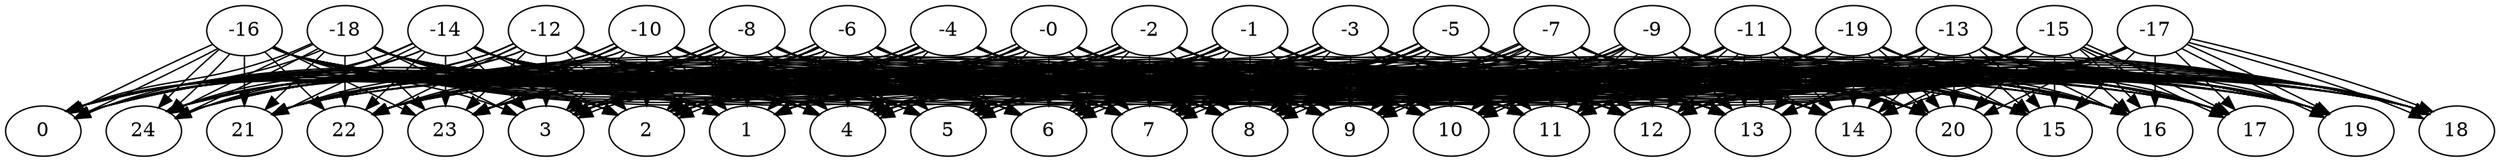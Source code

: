 digraph {
  0-0;
  0-1;
  0-2;
  0-3;
  0-4;
  0-5;
  0-6;
  0-7;
  0-8;
  0-9;
  0-10;
  0-11;
  0-12;
  0-13;
  0-14;
  0-15;
  0-16;
  0-17;
  0-18;
  0-19;
  1-0;
  1-1;
  1-2;
  1-3;
  1-4;
  1-5;
  1-6;
  1-7;
  1-8;
  1-9;
  1-10;
  1-11;
  1-12;
  1-13;
  1-14;
  1-15;
  1-16;
  1-17;
  1-18;
  1-19;
  2-0;
  2-1;
  2-2;
  2-3;
  2-4;
  2-5;
  2-6;
  2-7;
  2-8;
  2-9;
  2-10;
  2-11;
  2-12;
  2-13;
  2-14;
  2-15;
  2-16;
  2-17;
  2-18;
  2-19;
  3-0;
  3-1;
  3-2;
  3-3;
  3-4;
  3-5;
  3-6;
  3-7;
  3-8;
  3-9;
  3-10;
  3-11;
  3-12;
  3-13;
  3-14;
  3-15;
  3-16;
  3-17;
  3-18;
  3-19;
  4-0;
  4-1;
  4-2;
  4-3;
  4-4;
  4-5;
  4-6;
  4-7;
  4-8;
  4-9;
  4-10;
  4-11;
  4-12;
  4-13;
  4-14;
  4-15;
  4-16;
  4-17;
  4-18;
  4-19;
  5-0;
  5-1;
  5-2;
  5-3;
  5-4;
  5-5;
  5-6;
  5-7;
  5-8;
  5-9;
  5-10;
  5-11;
  5-12;
  5-13;
  5-14;
  5-15;
  5-16;
  5-17;
  5-18;
  5-19;
  6-0;
  6-1;
  6-2;
  6-3;
  6-4;
  6-5;
  6-6;
  6-7;
  6-8;
  6-9;
  6-10;
  6-11;
  6-12;
  6-13;
  6-14;
  6-15;
  6-16;
  6-17;
  6-18;
  6-19;
  7-0;
  7-1;
  7-2;
  7-3;
  7-4;
  7-5;
  7-6;
  7-7;
  7-8;
  7-9;
  7-10;
  7-11;
  7-12;
  7-13;
  7-14;
  7-15;
  7-16;
  7-17;
  7-18;
  7-19;
  8-0;
  8-1;
  8-2;
  8-3;
  8-4;
  8-5;
  8-6;
  8-7;
  8-8;
  8-9;
  8-10;
  8-11;
  8-12;
  8-13;
  8-14;
  8-15;
  8-16;
  8-17;
  8-18;
  8-19;
  9-0;
  9-1;
  9-2;
  9-3;
  9-4;
  9-5;
  9-6;
  9-7;
  9-8;
  9-9;
  9-10;
  9-11;
  9-12;
  9-13;
  9-14;
  9-15;
  9-16;
  9-17;
  9-18;
  9-19;
  10-0;
  10-1;
  10-2;
  10-3;
  10-4;
  10-5;
  10-6;
  10-7;
  10-8;
  10-9;
  10-10;
  10-11;
  10-12;
  10-13;
  10-14;
  10-15;
  10-16;
  10-17;
  10-18;
  10-19;
  11-0;
  11-1;
  11-2;
  11-3;
  11-4;
  11-5;
  11-6;
  11-7;
  11-8;
  11-9;
  11-10;
  11-11;
  11-12;
  11-13;
  11-14;
  11-15;
  11-16;
  11-17;
  11-18;
  11-19;
  12-0;
  12-1;
  12-2;
  12-3;
  12-4;
  12-5;
  12-6;
  12-7;
  12-8;
  12-9;
  12-10;
  12-11;
  12-12;
  12-13;
  12-14;
  12-15;
  12-16;
  12-17;
  12-18;
  12-19;
  13-0;
  13-1;
  13-2;
  13-3;
  13-4;
  13-5;
  13-6;
  13-7;
  13-8;
  13-9;
  13-10;
  13-11;
  13-12;
  13-13;
  13-14;
  13-15;
  13-16;
  13-17;
  13-18;
  13-19;
  14-0;
  14-1;
  14-2;
  14-3;
  14-4;
  14-5;
  14-6;
  14-7;
  14-8;
  14-9;
  14-10;
  14-11;
  14-12;
  14-13;
  14-14;
  14-15;
  14-16;
  14-17;
  14-18;
  14-19;
  15-0;
  15-1;
  15-2;
  15-3;
  15-4;
  15-5;
  15-6;
  15-7;
  15-8;
  15-9;
  15-10;
  15-11;
  15-12;
  15-13;
  15-14;
  15-15;
  15-16;
  15-17;
  15-18;
  15-19;
  16-0;
  16-1;
  16-2;
  16-3;
  16-4;
  16-5;
  16-6;
  16-7;
  16-8;
  16-9;
  16-10;
  16-11;
  16-12;
  16-13;
  16-14;
  16-15;
  16-16;
  16-17;
  16-18;
  16-19;
  17-0;
  17-1;
  17-2;
  17-3;
  17-4;
  17-5;
  17-6;
  17-7;
  17-8;
  17-9;
  17-10;
  17-11;
  17-12;
  17-13;
  17-14;
  17-15;
  17-16;
  17-17;
  17-18;
  17-19;
  18-0;
  18-1;
  18-2;
  18-3;
  18-4;
  18-5;
  18-6;
  18-7;
  18-8;
  18-9;
  18-10;
  18-11;
  18-12;
  18-13;
  18-14;
  18-15;
  18-16;
  18-17;
  18-18;
  18-19;
  19-0;
  19-1;
  19-2;
  19-3;
  19-4;
  19-5;
  19-6;
  19-7;
  19-8;
  19-9;
  19-10;
  19-11;
  19-12;
  19-13;
  19-14;
  19-15;
  19-16;
  19-17;
  19-18;
  19-19;
  20-0;
  20-1;
  20-2;
  20-3;
  20-4;
  20-5;
  20-6;
  20-7;
  20-8;
  20-9;
  20-10;
  20-11;
  20-12;
  20-13;
  20-14;
  20-15;
  20-16;
  20-17;
  20-18;
  20-19;
  21-0;
  21-1;
  21-2;
  21-3;
  21-4;
  21-5;
  21-6;
  21-7;
  21-8;
  21-9;
  21-10;
  21-11;
  21-12;
  21-13;
  21-14;
  21-15;
  21-16;
  21-17;
  21-18;
  21-19;
  22-0;
  22-1;
  22-2;
  22-3;
  22-4;
  22-5;
  22-6;
  22-7;
  22-8;
  22-9;
  22-10;
  22-11;
  22-12;
  22-13;
  22-14;
  22-15;
  22-16;
  22-17;
  22-18;
  22-19;
  23-0;
  23-1;
  23-2;
  23-3;
  23-4;
  23-5;
  23-6;
  23-7;
  23-8;
  23-9;
  23-10;
  23-11;
  23-12;
  23-13;
  23-14;
  23-15;
  23-16;
  23-17;
  23-18;
  23-19;
  24-0;
  24-1;
  24-2;
  24-3;
  24-4;
  24-5;
  24-6;
  24-7;
  24-8;
  24-9;
  24-10;
  24-11;
  24-12;
  24-13;
  24-14;
  24-15;
  24-16;
  24-17;
  24-18;
  24-19;
  1-0 -> 0-0;
  0-0 -> 0-1;
  0-1 -> 1-1;
  1-1 -> 2-1;
  2-1 -> 2-0;
  2-0 -> 3-0;
  3-0 -> 4-0;
  4-0 -> 5-0;
  5-0 -> 6-0;
  6-0 -> 7-0;
  7-0 -> 8-0;
  8-0 -> 9-0;
  9-0 -> 10-0;
  10-0 -> 11-0;
  11-0 -> 12-0;
  12-0 -> 13-0;
  13-0 -> 14-0;
  14-0 -> 15-0;
  15-0 -> 16-0;
  16-0 -> 17-0;
  17-0 -> 18-0;
  18-0 -> 19-0;
  19-0 -> 20-0;
  20-0 -> 21-0;
  21-0 -> 22-0;
  22-0 -> 23-0;
  23-0 -> 24-0;
  24-0 -> 24-1;
  24-1 -> 23-1;
  23-1 -> 22-1;
  22-1 -> 21-1;
  21-1 -> 20-1;
  20-1 -> 19-1;
  19-1 -> 18-1;
  18-1 -> 17-1;
  17-1 -> 16-1;
  16-1 -> 15-1;
  15-1 -> 14-1;
  14-1 -> 13-1;
  13-1 -> 12-1;
  12-1 -> 11-1;
  11-1 -> 10-1;
  10-1 -> 9-1;
  9-1 -> 8-1;
  8-1 -> 7-1;
  7-1 -> 6-1;
  6-1 -> 5-1;
  5-1 -> 4-1;
  4-1 -> 3-1;
  3-1 -> 3-2;
  3-2 -> 2-2;
  2-2 -> 1-2;
  1-2 -> 0-2;
  0-2 -> 0-3;
  0-3 -> 1-3;
  1-3 -> 2-3;
  2-3 -> 3-3;
  3-3 -> 4-3;
  4-3 -> 4-2;
  4-2 -> 5-2;
  5-2 -> 6-2;
  6-2 -> 7-2;
  7-2 -> 8-2;
  8-2 -> 9-2;
  9-2 -> 10-2;
  10-2 -> 11-2;
  11-2 -> 12-2;
  12-2 -> 13-2;
  13-2 -> 14-2;
  14-2 -> 15-2;
  15-2 -> 16-2;
  16-2 -> 17-2;
  17-2 -> 18-2;
  18-2 -> 19-2;
  19-2 -> 20-2;
  20-2 -> 21-2;
  21-2 -> 22-2;
  22-2 -> 23-2;
  23-2 -> 24-2;
  24-2 -> 24-3;
  24-3 -> 23-3;
  23-3 -> 22-3;
  22-3 -> 21-3;
  21-3 -> 20-3;
  20-3 -> 19-3;
  19-3 -> 18-3;
  18-3 -> 17-3;
  17-3 -> 16-3;
  16-3 -> 15-3;
  15-3 -> 14-3;
  14-3 -> 13-3;
  13-3 -> 12-3;
  12-3 -> 11-3;
  11-3 -> 10-3;
  10-3 -> 9-3;
  9-3 -> 8-3;
  8-3 -> 7-3;
  7-3 -> 6-3;
  6-3 -> 5-3;
  5-3 -> 5-4;
  5-4 -> 4-4;
  4-4 -> 3-4;
  3-4 -> 2-4;
  2-4 -> 1-4;
  1-4 -> 0-4;
  0-4 -> 0-5;
  0-5 -> 1-5;
  1-5 -> 2-5;
  2-5 -> 3-5;
  3-5 -> 4-5;
  4-5 -> 5-5;
  5-5 -> 6-5;
  6-5 -> 6-4;
  6-4 -> 7-4;
  7-4 -> 8-4;
  8-4 -> 9-4;
  9-4 -> 10-4;
  10-4 -> 11-4;
  11-4 -> 12-4;
  12-4 -> 13-4;
  13-4 -> 14-4;
  14-4 -> 15-4;
  15-4 -> 16-4;
  16-4 -> 17-4;
  17-4 -> 18-4;
  18-4 -> 19-4;
  19-4 -> 20-4;
  20-4 -> 21-4;
  21-4 -> 22-4;
  22-4 -> 23-4;
  23-4 -> 24-4;
  24-4 -> 24-5;
  24-5 -> 23-5;
  23-5 -> 22-5;
  22-5 -> 21-5;
  21-5 -> 20-5;
  20-5 -> 19-5;
  19-5 -> 18-5;
  18-5 -> 17-5;
  17-5 -> 16-5;
  16-5 -> 15-5;
  15-5 -> 14-5;
  14-5 -> 13-5;
  13-5 -> 12-5;
  12-5 -> 11-5;
  11-5 -> 10-5;
  10-5 -> 9-5;
  9-5 -> 8-5;
  8-5 -> 7-5;
  7-5 -> 7-6;
  7-6 -> 6-6;
  6-6 -> 5-6;
  5-6 -> 4-6;
  4-6 -> 3-6;
  3-6 -> 2-6;
  2-6 -> 1-6;
  1-6 -> 0-6;
  0-6 -> 0-7;
  0-7 -> 1-7;
  1-7 -> 2-7;
  2-7 -> 3-7;
  3-7 -> 4-7;
  4-7 -> 5-7;
  5-7 -> 6-7;
  6-7 -> 7-7;
  7-7 -> 8-7;
  8-7 -> 8-6;
  8-6 -> 9-6;
  9-6 -> 10-6;
  10-6 -> 11-6;
  11-6 -> 12-6;
  12-6 -> 13-6;
  13-6 -> 14-6;
  14-6 -> 15-6;
  15-6 -> 16-6;
  16-6 -> 17-6;
  17-6 -> 18-6;
  18-6 -> 19-6;
  19-6 -> 20-6;
  20-6 -> 21-6;
  21-6 -> 22-6;
  22-6 -> 23-6;
  23-6 -> 24-6;
  24-6 -> 24-7;
  24-7 -> 23-7;
  23-7 -> 22-7;
  22-7 -> 21-7;
  21-7 -> 20-7;
  20-7 -> 19-7;
  19-7 -> 18-7;
  18-7 -> 17-7;
  17-7 -> 16-7;
  16-7 -> 15-7;
  15-7 -> 14-7;
  14-7 -> 13-7;
  13-7 -> 12-7;
  12-7 -> 11-7;
  11-7 -> 10-7;
  10-7 -> 9-7;
  9-7 -> 9-8;
  9-8 -> 8-8;
  8-8 -> 7-8;
  7-8 -> 6-8;
  6-8 -> 5-8;
  5-8 -> 4-8;
  4-8 -> 3-8;
  3-8 -> 2-8;
  2-8 -> 1-8;
  1-8 -> 0-8;
  0-8 -> 0-9;
  0-9 -> 1-9;
  1-9 -> 2-9;
  2-9 -> 3-9;
  3-9 -> 4-9;
  4-9 -> 5-9;
  5-9 -> 6-9;
  6-9 -> 7-9;
  7-9 -> 8-9;
  8-9 -> 9-9;
  9-9 -> 10-9;
  10-9 -> 10-8;
  10-8 -> 11-8;
  11-8 -> 12-8;
  12-8 -> 13-8;
  13-8 -> 14-8;
  14-8 -> 15-8;
  15-8 -> 16-8;
  16-8 -> 17-8;
  17-8 -> 18-8;
  18-8 -> 19-8;
  19-8 -> 20-8;
  20-8 -> 21-8;
  21-8 -> 22-8;
  22-8 -> 23-8;
  23-8 -> 24-8;
  24-8 -> 24-9;
  24-9 -> 23-9;
  23-9 -> 22-9;
  22-9 -> 21-9;
  21-9 -> 20-9;
  20-9 -> 19-9;
  19-9 -> 18-9;
  18-9 -> 17-9;
  17-9 -> 16-9;
  16-9 -> 15-9;
  15-9 -> 14-9;
  14-9 -> 13-9;
  13-9 -> 12-9;
  12-9 -> 11-9;
  11-9 -> 11-10;
  11-10 -> 10-10;
  10-10 -> 9-10;
  9-10 -> 8-10;
  8-10 -> 7-10;
  7-10 -> 6-10;
  6-10 -> 5-10;
  5-10 -> 4-10;
  4-10 -> 3-10;
  3-10 -> 2-10;
  2-10 -> 1-10;
  1-10 -> 0-10;
  0-10 -> 0-11;
  0-11 -> 1-11;
  1-11 -> 2-11;
  2-11 -> 3-11;
  3-11 -> 4-11;
  4-11 -> 5-11;
  5-11 -> 6-11;
  6-11 -> 7-11;
  7-11 -> 8-11;
  8-11 -> 9-11;
  9-11 -> 10-11;
  10-11 -> 11-11;
  11-11 -> 12-11;
  12-11 -> 12-10;
  12-10 -> 13-10;
  13-10 -> 14-10;
  14-10 -> 15-10;
  15-10 -> 16-10;
  16-10 -> 17-10;
  17-10 -> 18-10;
  18-10 -> 19-10;
  19-10 -> 20-10;
  20-10 -> 21-10;
  21-10 -> 22-10;
  22-10 -> 23-10;
  23-10 -> 24-10;
  24-10 -> 24-11;
  24-11 -> 23-11;
  23-11 -> 22-11;
  22-11 -> 21-11;
  21-11 -> 20-11;
  20-11 -> 19-11;
  19-11 -> 18-11;
  18-11 -> 17-11;
  17-11 -> 16-11;
  16-11 -> 15-11;
  15-11 -> 14-11;
  14-11 -> 13-11;
  13-11 -> 13-12;
  13-12 -> 12-12;
  12-12 -> 11-12;
  11-12 -> 10-12;
  10-12 -> 9-12;
  9-12 -> 8-12;
  8-12 -> 7-12;
  7-12 -> 6-12;
  6-12 -> 5-12;
  5-12 -> 4-12;
  4-12 -> 3-12;
  3-12 -> 2-12;
  2-12 -> 1-12;
  1-12 -> 0-12;
  0-12 -> 0-13;
  0-13 -> 1-13;
  1-13 -> 2-13;
  2-13 -> 3-13;
  3-13 -> 4-13;
  4-13 -> 5-13;
  5-13 -> 6-13;
  6-13 -> 7-13;
  7-13 -> 8-13;
  8-13 -> 9-13;
  9-13 -> 10-13;
  10-13 -> 11-13;
  11-13 -> 12-13;
  12-13 -> 13-13;
  13-13 -> 14-13;
  14-13 -> 14-12;
  14-12 -> 15-12;
  15-12 -> 16-12;
  16-12 -> 17-12;
  17-12 -> 18-12;
  18-12 -> 19-12;
  19-12 -> 20-12;
  20-12 -> 21-12;
  21-12 -> 22-12;
  22-12 -> 23-12;
  23-12 -> 24-12;
  24-12 -> 24-13;
  24-13 -> 23-13;
  23-13 -> 22-13;
  22-13 -> 21-13;
  21-13 -> 20-13;
  20-13 -> 19-13;
  19-13 -> 18-13;
  18-13 -> 17-13;
  17-13 -> 16-13;
  16-13 -> 15-13;
  15-13 -> 15-14;
  15-14 -> 14-14;
  14-14 -> 13-14;
  13-14 -> 12-14;
  12-14 -> 11-14;
  11-14 -> 10-14;
  10-14 -> 9-14;
  9-14 -> 8-14;
  8-14 -> 7-14;
  7-14 -> 6-14;
  6-14 -> 5-14;
  5-14 -> 4-14;
  4-14 -> 3-14;
  3-14 -> 2-14;
  2-14 -> 1-14;
  1-14 -> 0-14;
  0-14 -> 0-15;
  0-15 -> 1-15;
  1-15 -> 2-15;
  2-15 -> 3-15;
  3-15 -> 4-15;
  4-15 -> 5-15;
  5-15 -> 6-15;
  6-15 -> 7-15;
  7-15 -> 8-15;
  8-15 -> 9-15;
  9-15 -> 10-15;
  10-15 -> 11-15;
  11-15 -> 12-15;
  12-15 -> 13-15;
  13-15 -> 14-15;
  14-15 -> 15-15;
  15-15 -> 16-15;
  16-15 -> 16-14;
  16-14 -> 17-14;
  17-14 -> 18-14;
  18-14 -> 19-14;
  19-14 -> 20-14;
  20-14 -> 21-14;
  21-14 -> 22-14;
  22-14 -> 23-14;
  23-14 -> 24-14;
  24-14 -> 24-15;
  24-15 -> 23-15;
  23-15 -> 22-15;
  22-15 -> 21-15;
  21-15 -> 20-15;
  20-15 -> 19-15;
  19-15 -> 18-15;
  18-15 -> 17-15;
  17-15 -> 17-16;
  17-16 -> 16-16;
  16-16 -> 15-16;
  15-16 -> 14-16;
  14-16 -> 13-16;
  13-16 -> 12-16;
  12-16 -> 11-16;
  11-16 -> 10-16;
  10-16 -> 9-16;
  9-16 -> 8-16;
  8-16 -> 7-16;
  7-16 -> 6-16;
  6-16 -> 5-16;
  5-16 -> 4-16;
  4-16 -> 3-16;
  3-16 -> 2-16;
  2-16 -> 1-16;
  1-16 -> 0-16;
  0-16 -> 0-17;
  0-17 -> 1-17;
  1-17 -> 2-17;
  2-17 -> 3-17;
  3-17 -> 4-17;
  4-17 -> 5-17;
  5-17 -> 6-17;
  6-17 -> 7-17;
  7-17 -> 8-17;
  8-17 -> 9-17;
  9-17 -> 10-17;
  10-17 -> 11-17;
  11-17 -> 12-17;
  12-17 -> 13-17;
  13-17 -> 14-17;
  14-17 -> 15-17;
  15-17 -> 16-17;
  16-17 -> 17-17;
  17-17 -> 18-17;
  18-17 -> 18-16;
  18-16 -> 19-16;
  19-16 -> 20-16;
  20-16 -> 21-16;
  21-16 -> 22-16;
  22-16 -> 23-16;
  23-16 -> 24-16;
  24-16 -> 24-17;
  24-17 -> 23-17;
  23-17 -> 22-17;
  22-17 -> 21-17;
  21-17 -> 20-17;
  20-17 -> 19-17;
  19-17 -> 19-18;
  19-18 -> 18-18;
  18-18 -> 17-18;
  17-18 -> 16-18;
  16-18 -> 15-18;
  15-18 -> 14-18;
  14-18 -> 13-18;
  13-18 -> 12-18;
  12-18 -> 11-18;
  11-18 -> 10-18;
  10-18 -> 9-18;
  9-18 -> 8-18;
  8-18 -> 7-18;
  7-18 -> 6-18;
  6-18 -> 5-18;
  5-18 -> 4-18;
  4-18 -> 3-18;
  3-18 -> 2-18;
  2-18 -> 1-18;
  1-18 -> 0-18;
  0-18 -> 0-19;
  0-19 -> 1-19;
  1-19 -> 2-19;
  2-19 -> 3-19;
  3-19 -> 4-19;
  4-19 -> 5-19;
  5-19 -> 6-19;
  6-19 -> 7-19;
  7-19 -> 8-19;
  8-19 -> 9-19;
  9-19 -> 10-19;
  10-19 -> 11-19;
  11-19 -> 12-19;
  12-19 -> 13-19;
  13-19 -> 14-19;
  14-19 -> 15-19;
  15-19 -> 16-19;
  16-19 -> 17-19;
  17-19 -> 18-19;
  18-19 -> 19-19;
  19-19 -> 20-19;
  20-19 -> 20-18;
  20-18 -> 21-18;
  21-18 -> 22-18;
  22-18 -> 23-18;
  23-18 -> 24-18;
  24-18 -> 24-19;
  24-19 -> 23-19;
  23-19 -> 22-19;
  22-19 -> 21-19;
}